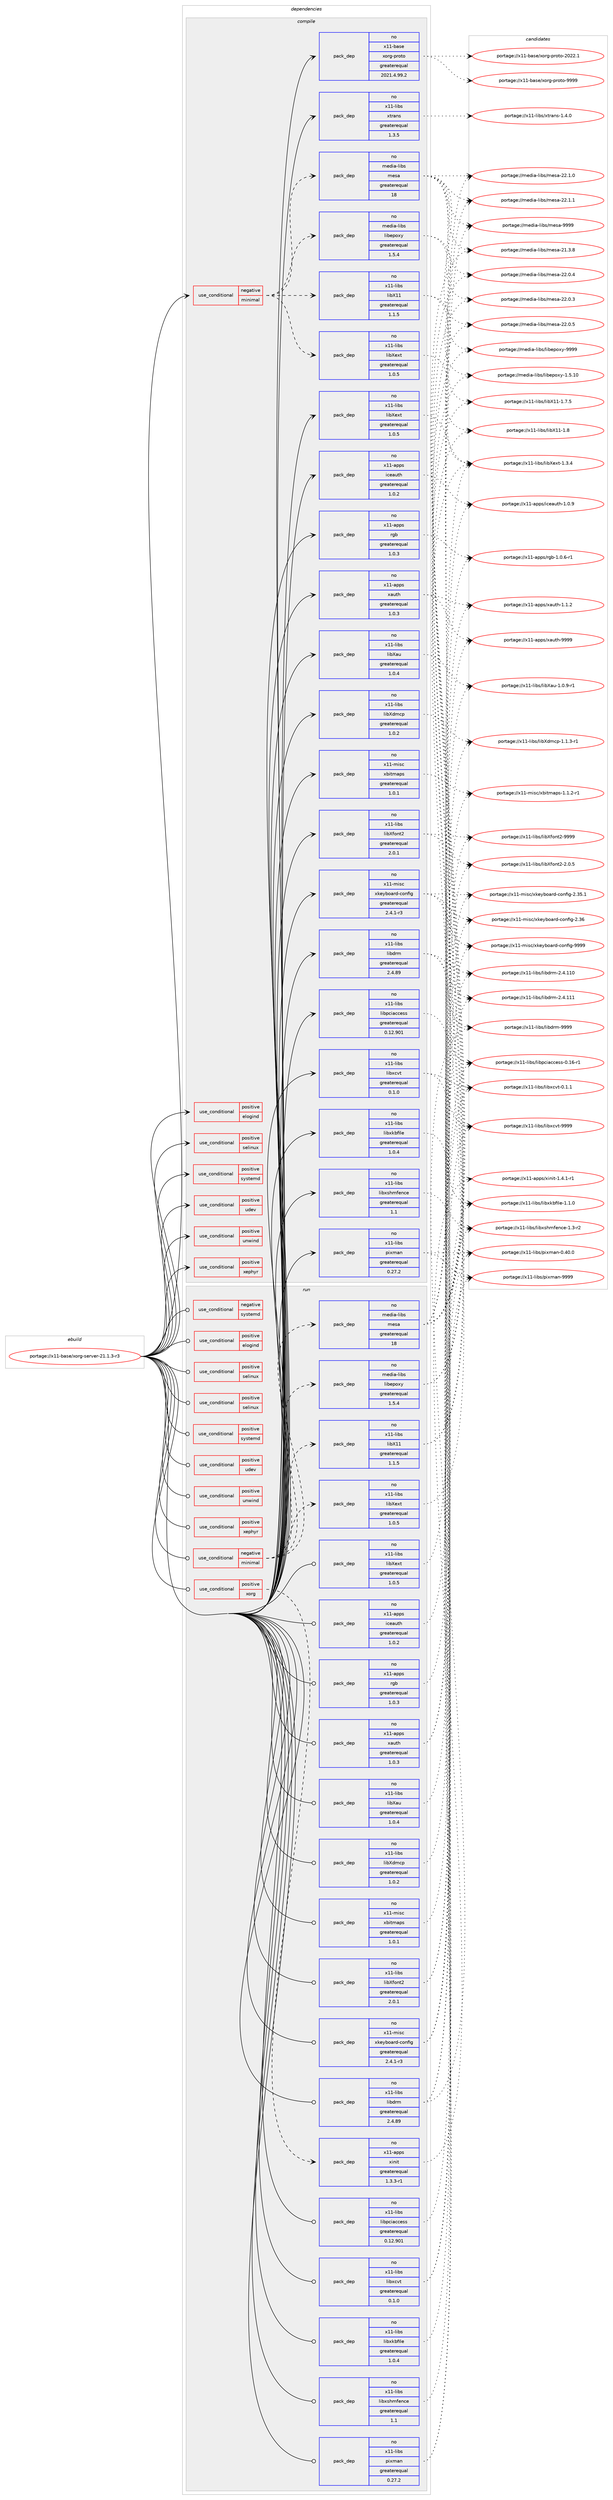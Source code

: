 digraph prolog {

# *************
# Graph options
# *************

newrank=true;
concentrate=true;
compound=true;
graph [rankdir=LR,fontname=Helvetica,fontsize=10,ranksep=1.5];#, ranksep=2.5, nodesep=0.2];
edge  [arrowhead=vee];
node  [fontname=Helvetica,fontsize=10];

# **********
# The ebuild
# **********

subgraph cluster_leftcol {
color=gray;
rank=same;
label=<<i>ebuild</i>>;
id [label="portage://x11-base/xorg-server-21.1.3-r3", color=red, width=4, href="../x11-base/xorg-server-21.1.3-r3.svg"];
}

# ****************
# The dependencies
# ****************

subgraph cluster_midcol {
color=gray;
label=<<i>dependencies</i>>;
subgraph cluster_compile {
fillcolor="#eeeeee";
style=filled;
label=<<i>compile</i>>;
subgraph cond169 {
dependency1488 [label=<<TABLE BORDER="0" CELLBORDER="1" CELLSPACING="0" CELLPADDING="4"><TR><TD ROWSPAN="3" CELLPADDING="10">use_conditional</TD></TR><TR><TD>negative</TD></TR><TR><TD>minimal</TD></TR></TABLE>>, shape=none, color=red];
subgraph pack1263 {
dependency1489 [label=<<TABLE BORDER="0" CELLBORDER="1" CELLSPACING="0" CELLPADDING="4" WIDTH="220"><TR><TD ROWSPAN="6" CELLPADDING="30">pack_dep</TD></TR><TR><TD WIDTH="110">no</TD></TR><TR><TD>x11-libs</TD></TR><TR><TD>libX11</TD></TR><TR><TD>greaterequal</TD></TR><TR><TD>1.1.5</TD></TR></TABLE>>, shape=none, color=blue];
}
dependency1488:e -> dependency1489:w [weight=20,style="dashed",arrowhead="vee"];
subgraph pack1264 {
dependency1490 [label=<<TABLE BORDER="0" CELLBORDER="1" CELLSPACING="0" CELLPADDING="4" WIDTH="220"><TR><TD ROWSPAN="6" CELLPADDING="30">pack_dep</TD></TR><TR><TD WIDTH="110">no</TD></TR><TR><TD>x11-libs</TD></TR><TR><TD>libXext</TD></TR><TR><TD>greaterequal</TD></TR><TR><TD>1.0.5</TD></TR></TABLE>>, shape=none, color=blue];
}
dependency1488:e -> dependency1490:w [weight=20,style="dashed",arrowhead="vee"];
subgraph pack1265 {
dependency1491 [label=<<TABLE BORDER="0" CELLBORDER="1" CELLSPACING="0" CELLPADDING="4" WIDTH="220"><TR><TD ROWSPAN="6" CELLPADDING="30">pack_dep</TD></TR><TR><TD WIDTH="110">no</TD></TR><TR><TD>media-libs</TD></TR><TR><TD>mesa</TD></TR><TR><TD>greaterequal</TD></TR><TR><TD>18</TD></TR></TABLE>>, shape=none, color=blue];
}
dependency1488:e -> dependency1491:w [weight=20,style="dashed",arrowhead="vee"];
subgraph pack1266 {
dependency1492 [label=<<TABLE BORDER="0" CELLBORDER="1" CELLSPACING="0" CELLPADDING="4" WIDTH="220"><TR><TD ROWSPAN="6" CELLPADDING="30">pack_dep</TD></TR><TR><TD WIDTH="110">no</TD></TR><TR><TD>media-libs</TD></TR><TR><TD>libepoxy</TD></TR><TR><TD>greaterequal</TD></TR><TR><TD>1.5.4</TD></TR></TABLE>>, shape=none, color=blue];
}
dependency1488:e -> dependency1492:w [weight=20,style="dashed",arrowhead="vee"];
}
id:e -> dependency1488:w [weight=20,style="solid",arrowhead="vee"];
subgraph cond170 {
dependency1493 [label=<<TABLE BORDER="0" CELLBORDER="1" CELLSPACING="0" CELLPADDING="4"><TR><TD ROWSPAN="3" CELLPADDING="10">use_conditional</TD></TR><TR><TD>positive</TD></TR><TR><TD>elogind</TD></TR></TABLE>>, shape=none, color=red];
# *** BEGIN UNKNOWN DEPENDENCY TYPE (TODO) ***
# dependency1493 -> package_dependency(portage://x11-base/xorg-server-21.1.3-r3,install,no,sys-apps,dbus,none,[,,],[],[])
# *** END UNKNOWN DEPENDENCY TYPE (TODO) ***

# *** BEGIN UNKNOWN DEPENDENCY TYPE (TODO) ***
# dependency1493 -> package_dependency(portage://x11-base/xorg-server-21.1.3-r3,install,no,sys-auth,elogind,none,[,,],[],[use(enable(pam),none)])
# *** END UNKNOWN DEPENDENCY TYPE (TODO) ***

# *** BEGIN UNKNOWN DEPENDENCY TYPE (TODO) ***
# dependency1493 -> package_dependency(portage://x11-base/xorg-server-21.1.3-r3,install,no,sys-auth,pambase,none,[,,],[],[use(enable(elogind),none)])
# *** END UNKNOWN DEPENDENCY TYPE (TODO) ***

}
id:e -> dependency1493:w [weight=20,style="solid",arrowhead="vee"];
subgraph cond171 {
dependency1494 [label=<<TABLE BORDER="0" CELLBORDER="1" CELLSPACING="0" CELLPADDING="4"><TR><TD ROWSPAN="3" CELLPADDING="10">use_conditional</TD></TR><TR><TD>positive</TD></TR><TR><TD>selinux</TD></TR></TABLE>>, shape=none, color=red];
# *** BEGIN UNKNOWN DEPENDENCY TYPE (TODO) ***
# dependency1494 -> package_dependency(portage://x11-base/xorg-server-21.1.3-r3,install,no,sys-process,audit,none,[,,],[],[])
# *** END UNKNOWN DEPENDENCY TYPE (TODO) ***

# *** BEGIN UNKNOWN DEPENDENCY TYPE (TODO) ***
# dependency1494 -> package_dependency(portage://x11-base/xorg-server-21.1.3-r3,install,no,sys-libs,libselinux,none,[,,],any_same_slot,[])
# *** END UNKNOWN DEPENDENCY TYPE (TODO) ***

}
id:e -> dependency1494:w [weight=20,style="solid",arrowhead="vee"];
subgraph cond172 {
dependency1495 [label=<<TABLE BORDER="0" CELLBORDER="1" CELLSPACING="0" CELLPADDING="4"><TR><TD ROWSPAN="3" CELLPADDING="10">use_conditional</TD></TR><TR><TD>positive</TD></TR><TR><TD>systemd</TD></TR></TABLE>>, shape=none, color=red];
# *** BEGIN UNKNOWN DEPENDENCY TYPE (TODO) ***
# dependency1495 -> package_dependency(portage://x11-base/xorg-server-21.1.3-r3,install,no,sys-apps,dbus,none,[,,],[],[])
# *** END UNKNOWN DEPENDENCY TYPE (TODO) ***

# *** BEGIN UNKNOWN DEPENDENCY TYPE (TODO) ***
# dependency1495 -> package_dependency(portage://x11-base/xorg-server-21.1.3-r3,install,no,sys-apps,systemd,none,[,,],[],[])
# *** END UNKNOWN DEPENDENCY TYPE (TODO) ***

}
id:e -> dependency1495:w [weight=20,style="solid",arrowhead="vee"];
subgraph cond173 {
dependency1496 [label=<<TABLE BORDER="0" CELLBORDER="1" CELLSPACING="0" CELLPADDING="4"><TR><TD ROWSPAN="3" CELLPADDING="10">use_conditional</TD></TR><TR><TD>positive</TD></TR><TR><TD>udev</TD></TR></TABLE>>, shape=none, color=red];
# *** BEGIN UNKNOWN DEPENDENCY TYPE (TODO) ***
# dependency1496 -> package_dependency(portage://x11-base/xorg-server-21.1.3-r3,install,no,virtual,libudev,none,[,,],any_same_slot,[])
# *** END UNKNOWN DEPENDENCY TYPE (TODO) ***

}
id:e -> dependency1496:w [weight=20,style="solid",arrowhead="vee"];
subgraph cond174 {
dependency1497 [label=<<TABLE BORDER="0" CELLBORDER="1" CELLSPACING="0" CELLPADDING="4"><TR><TD ROWSPAN="3" CELLPADDING="10">use_conditional</TD></TR><TR><TD>positive</TD></TR><TR><TD>unwind</TD></TR></TABLE>>, shape=none, color=red];
# *** BEGIN UNKNOWN DEPENDENCY TYPE (TODO) ***
# dependency1497 -> package_dependency(portage://x11-base/xorg-server-21.1.3-r3,install,no,sys-libs,libunwind,none,[,,],any_same_slot,[])
# *** END UNKNOWN DEPENDENCY TYPE (TODO) ***

}
id:e -> dependency1497:w [weight=20,style="solid",arrowhead="vee"];
subgraph cond175 {
dependency1498 [label=<<TABLE BORDER="0" CELLBORDER="1" CELLSPACING="0" CELLPADDING="4"><TR><TD ROWSPAN="3" CELLPADDING="10">use_conditional</TD></TR><TR><TD>positive</TD></TR><TR><TD>xephyr</TD></TR></TABLE>>, shape=none, color=red];
# *** BEGIN UNKNOWN DEPENDENCY TYPE (TODO) ***
# dependency1498 -> package_dependency(portage://x11-base/xorg-server-21.1.3-r3,install,no,x11-libs,libxcb,none,[,,],[],[use(enable(xkb),none)])
# *** END UNKNOWN DEPENDENCY TYPE (TODO) ***

# *** BEGIN UNKNOWN DEPENDENCY TYPE (TODO) ***
# dependency1498 -> package_dependency(portage://x11-base/xorg-server-21.1.3-r3,install,no,x11-libs,xcb-util,none,[,,],[],[])
# *** END UNKNOWN DEPENDENCY TYPE (TODO) ***

# *** BEGIN UNKNOWN DEPENDENCY TYPE (TODO) ***
# dependency1498 -> package_dependency(portage://x11-base/xorg-server-21.1.3-r3,install,no,x11-libs,xcb-util-image,none,[,,],[],[])
# *** END UNKNOWN DEPENDENCY TYPE (TODO) ***

# *** BEGIN UNKNOWN DEPENDENCY TYPE (TODO) ***
# dependency1498 -> package_dependency(portage://x11-base/xorg-server-21.1.3-r3,install,no,x11-libs,xcb-util-keysyms,none,[,,],[],[])
# *** END UNKNOWN DEPENDENCY TYPE (TODO) ***

# *** BEGIN UNKNOWN DEPENDENCY TYPE (TODO) ***
# dependency1498 -> package_dependency(portage://x11-base/xorg-server-21.1.3-r3,install,no,x11-libs,xcb-util-renderutil,none,[,,],[],[])
# *** END UNKNOWN DEPENDENCY TYPE (TODO) ***

# *** BEGIN UNKNOWN DEPENDENCY TYPE (TODO) ***
# dependency1498 -> package_dependency(portage://x11-base/xorg-server-21.1.3-r3,install,no,x11-libs,xcb-util-wm,none,[,,],[],[])
# *** END UNKNOWN DEPENDENCY TYPE (TODO) ***

}
id:e -> dependency1498:w [weight=20,style="solid",arrowhead="vee"];
# *** BEGIN UNKNOWN DEPENDENCY TYPE (TODO) ***
# id -> package_dependency(portage://x11-base/xorg-server-21.1.3-r3,install,no,dev-libs,libbsd,none,[,,],[],[])
# *** END UNKNOWN DEPENDENCY TYPE (TODO) ***

# *** BEGIN UNKNOWN DEPENDENCY TYPE (TODO) ***
# id -> package_dependency(portage://x11-base/xorg-server-21.1.3-r3,install,no,dev-libs,openssl,none,[,,],[slot(0),equal],[])
# *** END UNKNOWN DEPENDENCY TYPE (TODO) ***

# *** BEGIN UNKNOWN DEPENDENCY TYPE (TODO) ***
# id -> package_dependency(portage://x11-base/xorg-server-21.1.3-r3,install,no,media-fonts,font-util,none,[,,],[],[])
# *** END UNKNOWN DEPENDENCY TYPE (TODO) ***

# *** BEGIN UNKNOWN DEPENDENCY TYPE (TODO) ***
# id -> package_dependency(portage://x11-base/xorg-server-21.1.3-r3,install,no,media-libs,libglvnd,none,[,,],[],[use(enable(X),none)])
# *** END UNKNOWN DEPENDENCY TYPE (TODO) ***

subgraph pack1267 {
dependency1499 [label=<<TABLE BORDER="0" CELLBORDER="1" CELLSPACING="0" CELLPADDING="4" WIDTH="220"><TR><TD ROWSPAN="6" CELLPADDING="30">pack_dep</TD></TR><TR><TD WIDTH="110">no</TD></TR><TR><TD>x11-apps</TD></TR><TR><TD>iceauth</TD></TR><TR><TD>greaterequal</TD></TR><TR><TD>1.0.2</TD></TR></TABLE>>, shape=none, color=blue];
}
id:e -> dependency1499:w [weight=20,style="solid",arrowhead="vee"];
subgraph pack1268 {
dependency1500 [label=<<TABLE BORDER="0" CELLBORDER="1" CELLSPACING="0" CELLPADDING="4" WIDTH="220"><TR><TD ROWSPAN="6" CELLPADDING="30">pack_dep</TD></TR><TR><TD WIDTH="110">no</TD></TR><TR><TD>x11-apps</TD></TR><TR><TD>rgb</TD></TR><TR><TD>greaterequal</TD></TR><TR><TD>1.0.3</TD></TR></TABLE>>, shape=none, color=blue];
}
id:e -> dependency1500:w [weight=20,style="solid",arrowhead="vee"];
subgraph pack1269 {
dependency1501 [label=<<TABLE BORDER="0" CELLBORDER="1" CELLSPACING="0" CELLPADDING="4" WIDTH="220"><TR><TD ROWSPAN="6" CELLPADDING="30">pack_dep</TD></TR><TR><TD WIDTH="110">no</TD></TR><TR><TD>x11-apps</TD></TR><TR><TD>xauth</TD></TR><TR><TD>greaterequal</TD></TR><TR><TD>1.0.3</TD></TR></TABLE>>, shape=none, color=blue];
}
id:e -> dependency1501:w [weight=20,style="solid",arrowhead="vee"];
# *** BEGIN UNKNOWN DEPENDENCY TYPE (TODO) ***
# id -> package_dependency(portage://x11-base/xorg-server-21.1.3-r3,install,no,x11-apps,xkbcomp,none,[,,],[],[])
# *** END UNKNOWN DEPENDENCY TYPE (TODO) ***

subgraph pack1270 {
dependency1502 [label=<<TABLE BORDER="0" CELLBORDER="1" CELLSPACING="0" CELLPADDING="4" WIDTH="220"><TR><TD ROWSPAN="6" CELLPADDING="30">pack_dep</TD></TR><TR><TD WIDTH="110">no</TD></TR><TR><TD>x11-base</TD></TR><TR><TD>xorg-proto</TD></TR><TR><TD>greaterequal</TD></TR><TR><TD>2021.4.99.2</TD></TR></TABLE>>, shape=none, color=blue];
}
id:e -> dependency1502:w [weight=20,style="solid",arrowhead="vee"];
subgraph pack1271 {
dependency1503 [label=<<TABLE BORDER="0" CELLBORDER="1" CELLSPACING="0" CELLPADDING="4" WIDTH="220"><TR><TD ROWSPAN="6" CELLPADDING="30">pack_dep</TD></TR><TR><TD WIDTH="110">no</TD></TR><TR><TD>x11-libs</TD></TR><TR><TD>libXau</TD></TR><TR><TD>greaterequal</TD></TR><TR><TD>1.0.4</TD></TR></TABLE>>, shape=none, color=blue];
}
id:e -> dependency1503:w [weight=20,style="solid",arrowhead="vee"];
subgraph pack1272 {
dependency1504 [label=<<TABLE BORDER="0" CELLBORDER="1" CELLSPACING="0" CELLPADDING="4" WIDTH="220"><TR><TD ROWSPAN="6" CELLPADDING="30">pack_dep</TD></TR><TR><TD WIDTH="110">no</TD></TR><TR><TD>x11-libs</TD></TR><TR><TD>libXdmcp</TD></TR><TR><TD>greaterequal</TD></TR><TR><TD>1.0.2</TD></TR></TABLE>>, shape=none, color=blue];
}
id:e -> dependency1504:w [weight=20,style="solid",arrowhead="vee"];
subgraph pack1273 {
dependency1505 [label=<<TABLE BORDER="0" CELLBORDER="1" CELLSPACING="0" CELLPADDING="4" WIDTH="220"><TR><TD ROWSPAN="6" CELLPADDING="30">pack_dep</TD></TR><TR><TD WIDTH="110">no</TD></TR><TR><TD>x11-libs</TD></TR><TR><TD>libXext</TD></TR><TR><TD>greaterequal</TD></TR><TR><TD>1.0.5</TD></TR></TABLE>>, shape=none, color=blue];
}
id:e -> dependency1505:w [weight=20,style="solid",arrowhead="vee"];
subgraph pack1274 {
dependency1506 [label=<<TABLE BORDER="0" CELLBORDER="1" CELLSPACING="0" CELLPADDING="4" WIDTH="220"><TR><TD ROWSPAN="6" CELLPADDING="30">pack_dep</TD></TR><TR><TD WIDTH="110">no</TD></TR><TR><TD>x11-libs</TD></TR><TR><TD>libXfont2</TD></TR><TR><TD>greaterequal</TD></TR><TR><TD>2.0.1</TD></TR></TABLE>>, shape=none, color=blue];
}
id:e -> dependency1506:w [weight=20,style="solid",arrowhead="vee"];
# *** BEGIN UNKNOWN DEPENDENCY TYPE (TODO) ***
# id -> package_dependency(portage://x11-base/xorg-server-21.1.3-r3,install,no,x11-libs,libXv,none,[,,],[],[])
# *** END UNKNOWN DEPENDENCY TYPE (TODO) ***

subgraph pack1275 {
dependency1507 [label=<<TABLE BORDER="0" CELLBORDER="1" CELLSPACING="0" CELLPADDING="4" WIDTH="220"><TR><TD ROWSPAN="6" CELLPADDING="30">pack_dep</TD></TR><TR><TD WIDTH="110">no</TD></TR><TR><TD>x11-libs</TD></TR><TR><TD>libdrm</TD></TR><TR><TD>greaterequal</TD></TR><TR><TD>2.4.89</TD></TR></TABLE>>, shape=none, color=blue];
}
id:e -> dependency1507:w [weight=20,style="solid",arrowhead="vee"];
subgraph pack1276 {
dependency1508 [label=<<TABLE BORDER="0" CELLBORDER="1" CELLSPACING="0" CELLPADDING="4" WIDTH="220"><TR><TD ROWSPAN="6" CELLPADDING="30">pack_dep</TD></TR><TR><TD WIDTH="110">no</TD></TR><TR><TD>x11-libs</TD></TR><TR><TD>libpciaccess</TD></TR><TR><TD>greaterequal</TD></TR><TR><TD>0.12.901</TD></TR></TABLE>>, shape=none, color=blue];
}
id:e -> dependency1508:w [weight=20,style="solid",arrowhead="vee"];
subgraph pack1277 {
dependency1509 [label=<<TABLE BORDER="0" CELLBORDER="1" CELLSPACING="0" CELLPADDING="4" WIDTH="220"><TR><TD ROWSPAN="6" CELLPADDING="30">pack_dep</TD></TR><TR><TD WIDTH="110">no</TD></TR><TR><TD>x11-libs</TD></TR><TR><TD>libxcvt</TD></TR><TR><TD>greaterequal</TD></TR><TR><TD>0.1.0</TD></TR></TABLE>>, shape=none, color=blue];
}
id:e -> dependency1509:w [weight=20,style="solid",arrowhead="vee"];
subgraph pack1278 {
dependency1510 [label=<<TABLE BORDER="0" CELLBORDER="1" CELLSPACING="0" CELLPADDING="4" WIDTH="220"><TR><TD ROWSPAN="6" CELLPADDING="30">pack_dep</TD></TR><TR><TD WIDTH="110">no</TD></TR><TR><TD>x11-libs</TD></TR><TR><TD>libxkbfile</TD></TR><TR><TD>greaterequal</TD></TR><TR><TD>1.0.4</TD></TR></TABLE>>, shape=none, color=blue];
}
id:e -> dependency1510:w [weight=20,style="solid",arrowhead="vee"];
subgraph pack1279 {
dependency1511 [label=<<TABLE BORDER="0" CELLBORDER="1" CELLSPACING="0" CELLPADDING="4" WIDTH="220"><TR><TD ROWSPAN="6" CELLPADDING="30">pack_dep</TD></TR><TR><TD WIDTH="110">no</TD></TR><TR><TD>x11-libs</TD></TR><TR><TD>libxshmfence</TD></TR><TR><TD>greaterequal</TD></TR><TR><TD>1.1</TD></TR></TABLE>>, shape=none, color=blue];
}
id:e -> dependency1511:w [weight=20,style="solid",arrowhead="vee"];
subgraph pack1280 {
dependency1512 [label=<<TABLE BORDER="0" CELLBORDER="1" CELLSPACING="0" CELLPADDING="4" WIDTH="220"><TR><TD ROWSPAN="6" CELLPADDING="30">pack_dep</TD></TR><TR><TD WIDTH="110">no</TD></TR><TR><TD>x11-libs</TD></TR><TR><TD>pixman</TD></TR><TR><TD>greaterequal</TD></TR><TR><TD>0.27.2</TD></TR></TABLE>>, shape=none, color=blue];
}
id:e -> dependency1512:w [weight=20,style="solid",arrowhead="vee"];
subgraph pack1281 {
dependency1513 [label=<<TABLE BORDER="0" CELLBORDER="1" CELLSPACING="0" CELLPADDING="4" WIDTH="220"><TR><TD ROWSPAN="6" CELLPADDING="30">pack_dep</TD></TR><TR><TD WIDTH="110">no</TD></TR><TR><TD>x11-libs</TD></TR><TR><TD>xtrans</TD></TR><TR><TD>greaterequal</TD></TR><TR><TD>1.3.5</TD></TR></TABLE>>, shape=none, color=blue];
}
id:e -> dependency1513:w [weight=20,style="solid",arrowhead="vee"];
subgraph pack1282 {
dependency1514 [label=<<TABLE BORDER="0" CELLBORDER="1" CELLSPACING="0" CELLPADDING="4" WIDTH="220"><TR><TD ROWSPAN="6" CELLPADDING="30">pack_dep</TD></TR><TR><TD WIDTH="110">no</TD></TR><TR><TD>x11-misc</TD></TR><TR><TD>xbitmaps</TD></TR><TR><TD>greaterequal</TD></TR><TR><TD>1.0.1</TD></TR></TABLE>>, shape=none, color=blue];
}
id:e -> dependency1514:w [weight=20,style="solid",arrowhead="vee"];
subgraph pack1283 {
dependency1515 [label=<<TABLE BORDER="0" CELLBORDER="1" CELLSPACING="0" CELLPADDING="4" WIDTH="220"><TR><TD ROWSPAN="6" CELLPADDING="30">pack_dep</TD></TR><TR><TD WIDTH="110">no</TD></TR><TR><TD>x11-misc</TD></TR><TR><TD>xkeyboard-config</TD></TR><TR><TD>greaterequal</TD></TR><TR><TD>2.4.1-r3</TD></TR></TABLE>>, shape=none, color=blue];
}
id:e -> dependency1515:w [weight=20,style="solid",arrowhead="vee"];
# *** BEGIN UNKNOWN DEPENDENCY TYPE (TODO) ***
# id -> package_dependency(portage://x11-base/xorg-server-21.1.3-r3,install,strong,x11-drivers,nvidia-drivers,none,[,,],[],[use(disable(libglvnd),positive)])
# *** END UNKNOWN DEPENDENCY TYPE (TODO) ***

}
subgraph cluster_compileandrun {
fillcolor="#eeeeee";
style=filled;
label=<<i>compile and run</i>>;
}
subgraph cluster_run {
fillcolor="#eeeeee";
style=filled;
label=<<i>run</i>>;
subgraph cond176 {
dependency1516 [label=<<TABLE BORDER="0" CELLBORDER="1" CELLSPACING="0" CELLPADDING="4"><TR><TD ROWSPAN="3" CELLPADDING="10">use_conditional</TD></TR><TR><TD>negative</TD></TR><TR><TD>minimal</TD></TR></TABLE>>, shape=none, color=red];
subgraph pack1284 {
dependency1517 [label=<<TABLE BORDER="0" CELLBORDER="1" CELLSPACING="0" CELLPADDING="4" WIDTH="220"><TR><TD ROWSPAN="6" CELLPADDING="30">pack_dep</TD></TR><TR><TD WIDTH="110">no</TD></TR><TR><TD>x11-libs</TD></TR><TR><TD>libX11</TD></TR><TR><TD>greaterequal</TD></TR><TR><TD>1.1.5</TD></TR></TABLE>>, shape=none, color=blue];
}
dependency1516:e -> dependency1517:w [weight=20,style="dashed",arrowhead="vee"];
subgraph pack1285 {
dependency1518 [label=<<TABLE BORDER="0" CELLBORDER="1" CELLSPACING="0" CELLPADDING="4" WIDTH="220"><TR><TD ROWSPAN="6" CELLPADDING="30">pack_dep</TD></TR><TR><TD WIDTH="110">no</TD></TR><TR><TD>x11-libs</TD></TR><TR><TD>libXext</TD></TR><TR><TD>greaterequal</TD></TR><TR><TD>1.0.5</TD></TR></TABLE>>, shape=none, color=blue];
}
dependency1516:e -> dependency1518:w [weight=20,style="dashed",arrowhead="vee"];
subgraph pack1286 {
dependency1519 [label=<<TABLE BORDER="0" CELLBORDER="1" CELLSPACING="0" CELLPADDING="4" WIDTH="220"><TR><TD ROWSPAN="6" CELLPADDING="30">pack_dep</TD></TR><TR><TD WIDTH="110">no</TD></TR><TR><TD>media-libs</TD></TR><TR><TD>mesa</TD></TR><TR><TD>greaterequal</TD></TR><TR><TD>18</TD></TR></TABLE>>, shape=none, color=blue];
}
dependency1516:e -> dependency1519:w [weight=20,style="dashed",arrowhead="vee"];
subgraph pack1287 {
dependency1520 [label=<<TABLE BORDER="0" CELLBORDER="1" CELLSPACING="0" CELLPADDING="4" WIDTH="220"><TR><TD ROWSPAN="6" CELLPADDING="30">pack_dep</TD></TR><TR><TD WIDTH="110">no</TD></TR><TR><TD>media-libs</TD></TR><TR><TD>libepoxy</TD></TR><TR><TD>greaterequal</TD></TR><TR><TD>1.5.4</TD></TR></TABLE>>, shape=none, color=blue];
}
dependency1516:e -> dependency1520:w [weight=20,style="dashed",arrowhead="vee"];
}
id:e -> dependency1516:w [weight=20,style="solid",arrowhead="odot"];
subgraph cond177 {
dependency1521 [label=<<TABLE BORDER="0" CELLBORDER="1" CELLSPACING="0" CELLPADDING="4"><TR><TD ROWSPAN="3" CELLPADDING="10">use_conditional</TD></TR><TR><TD>negative</TD></TR><TR><TD>systemd</TD></TR></TABLE>>, shape=none, color=red];
# *** BEGIN UNKNOWN DEPENDENCY TYPE (TODO) ***
# dependency1521 -> package_dependency(portage://x11-base/xorg-server-21.1.3-r3,run,no,gui-libs,display-manager-init,none,[,,],[],[])
# *** END UNKNOWN DEPENDENCY TYPE (TODO) ***

}
id:e -> dependency1521:w [weight=20,style="solid",arrowhead="odot"];
subgraph cond178 {
dependency1522 [label=<<TABLE BORDER="0" CELLBORDER="1" CELLSPACING="0" CELLPADDING="4"><TR><TD ROWSPAN="3" CELLPADDING="10">use_conditional</TD></TR><TR><TD>positive</TD></TR><TR><TD>elogind</TD></TR></TABLE>>, shape=none, color=red];
# *** BEGIN UNKNOWN DEPENDENCY TYPE (TODO) ***
# dependency1522 -> package_dependency(portage://x11-base/xorg-server-21.1.3-r3,run,no,sys-apps,dbus,none,[,,],[],[])
# *** END UNKNOWN DEPENDENCY TYPE (TODO) ***

# *** BEGIN UNKNOWN DEPENDENCY TYPE (TODO) ***
# dependency1522 -> package_dependency(portage://x11-base/xorg-server-21.1.3-r3,run,no,sys-auth,elogind,none,[,,],[],[use(enable(pam),none)])
# *** END UNKNOWN DEPENDENCY TYPE (TODO) ***

# *** BEGIN UNKNOWN DEPENDENCY TYPE (TODO) ***
# dependency1522 -> package_dependency(portage://x11-base/xorg-server-21.1.3-r3,run,no,sys-auth,pambase,none,[,,],[],[use(enable(elogind),none)])
# *** END UNKNOWN DEPENDENCY TYPE (TODO) ***

}
id:e -> dependency1522:w [weight=20,style="solid",arrowhead="odot"];
subgraph cond179 {
dependency1523 [label=<<TABLE BORDER="0" CELLBORDER="1" CELLSPACING="0" CELLPADDING="4"><TR><TD ROWSPAN="3" CELLPADDING="10">use_conditional</TD></TR><TR><TD>positive</TD></TR><TR><TD>selinux</TD></TR></TABLE>>, shape=none, color=red];
# *** BEGIN UNKNOWN DEPENDENCY TYPE (TODO) ***
# dependency1523 -> package_dependency(portage://x11-base/xorg-server-21.1.3-r3,run,no,sec-policy,selinux-xserver,none,[,,],[],[])
# *** END UNKNOWN DEPENDENCY TYPE (TODO) ***

}
id:e -> dependency1523:w [weight=20,style="solid",arrowhead="odot"];
subgraph cond180 {
dependency1524 [label=<<TABLE BORDER="0" CELLBORDER="1" CELLSPACING="0" CELLPADDING="4"><TR><TD ROWSPAN="3" CELLPADDING="10">use_conditional</TD></TR><TR><TD>positive</TD></TR><TR><TD>selinux</TD></TR></TABLE>>, shape=none, color=red];
# *** BEGIN UNKNOWN DEPENDENCY TYPE (TODO) ***
# dependency1524 -> package_dependency(portage://x11-base/xorg-server-21.1.3-r3,run,no,sys-process,audit,none,[,,],[],[])
# *** END UNKNOWN DEPENDENCY TYPE (TODO) ***

# *** BEGIN UNKNOWN DEPENDENCY TYPE (TODO) ***
# dependency1524 -> package_dependency(portage://x11-base/xorg-server-21.1.3-r3,run,no,sys-libs,libselinux,none,[,,],any_same_slot,[])
# *** END UNKNOWN DEPENDENCY TYPE (TODO) ***

}
id:e -> dependency1524:w [weight=20,style="solid",arrowhead="odot"];
subgraph cond181 {
dependency1525 [label=<<TABLE BORDER="0" CELLBORDER="1" CELLSPACING="0" CELLPADDING="4"><TR><TD ROWSPAN="3" CELLPADDING="10">use_conditional</TD></TR><TR><TD>positive</TD></TR><TR><TD>systemd</TD></TR></TABLE>>, shape=none, color=red];
# *** BEGIN UNKNOWN DEPENDENCY TYPE (TODO) ***
# dependency1525 -> package_dependency(portage://x11-base/xorg-server-21.1.3-r3,run,no,sys-apps,dbus,none,[,,],[],[])
# *** END UNKNOWN DEPENDENCY TYPE (TODO) ***

# *** BEGIN UNKNOWN DEPENDENCY TYPE (TODO) ***
# dependency1525 -> package_dependency(portage://x11-base/xorg-server-21.1.3-r3,run,no,sys-apps,systemd,none,[,,],[],[])
# *** END UNKNOWN DEPENDENCY TYPE (TODO) ***

}
id:e -> dependency1525:w [weight=20,style="solid",arrowhead="odot"];
subgraph cond182 {
dependency1526 [label=<<TABLE BORDER="0" CELLBORDER="1" CELLSPACING="0" CELLPADDING="4"><TR><TD ROWSPAN="3" CELLPADDING="10">use_conditional</TD></TR><TR><TD>positive</TD></TR><TR><TD>udev</TD></TR></TABLE>>, shape=none, color=red];
# *** BEGIN UNKNOWN DEPENDENCY TYPE (TODO) ***
# dependency1526 -> package_dependency(portage://x11-base/xorg-server-21.1.3-r3,run,no,virtual,libudev,none,[,,],any_same_slot,[])
# *** END UNKNOWN DEPENDENCY TYPE (TODO) ***

}
id:e -> dependency1526:w [weight=20,style="solid",arrowhead="odot"];
subgraph cond183 {
dependency1527 [label=<<TABLE BORDER="0" CELLBORDER="1" CELLSPACING="0" CELLPADDING="4"><TR><TD ROWSPAN="3" CELLPADDING="10">use_conditional</TD></TR><TR><TD>positive</TD></TR><TR><TD>unwind</TD></TR></TABLE>>, shape=none, color=red];
# *** BEGIN UNKNOWN DEPENDENCY TYPE (TODO) ***
# dependency1527 -> package_dependency(portage://x11-base/xorg-server-21.1.3-r3,run,no,sys-libs,libunwind,none,[,,],any_same_slot,[])
# *** END UNKNOWN DEPENDENCY TYPE (TODO) ***

}
id:e -> dependency1527:w [weight=20,style="solid",arrowhead="odot"];
subgraph cond184 {
dependency1528 [label=<<TABLE BORDER="0" CELLBORDER="1" CELLSPACING="0" CELLPADDING="4"><TR><TD ROWSPAN="3" CELLPADDING="10">use_conditional</TD></TR><TR><TD>positive</TD></TR><TR><TD>xephyr</TD></TR></TABLE>>, shape=none, color=red];
# *** BEGIN UNKNOWN DEPENDENCY TYPE (TODO) ***
# dependency1528 -> package_dependency(portage://x11-base/xorg-server-21.1.3-r3,run,no,x11-libs,libxcb,none,[,,],[],[use(enable(xkb),none)])
# *** END UNKNOWN DEPENDENCY TYPE (TODO) ***

# *** BEGIN UNKNOWN DEPENDENCY TYPE (TODO) ***
# dependency1528 -> package_dependency(portage://x11-base/xorg-server-21.1.3-r3,run,no,x11-libs,xcb-util,none,[,,],[],[])
# *** END UNKNOWN DEPENDENCY TYPE (TODO) ***

# *** BEGIN UNKNOWN DEPENDENCY TYPE (TODO) ***
# dependency1528 -> package_dependency(portage://x11-base/xorg-server-21.1.3-r3,run,no,x11-libs,xcb-util-image,none,[,,],[],[])
# *** END UNKNOWN DEPENDENCY TYPE (TODO) ***

# *** BEGIN UNKNOWN DEPENDENCY TYPE (TODO) ***
# dependency1528 -> package_dependency(portage://x11-base/xorg-server-21.1.3-r3,run,no,x11-libs,xcb-util-keysyms,none,[,,],[],[])
# *** END UNKNOWN DEPENDENCY TYPE (TODO) ***

# *** BEGIN UNKNOWN DEPENDENCY TYPE (TODO) ***
# dependency1528 -> package_dependency(portage://x11-base/xorg-server-21.1.3-r3,run,no,x11-libs,xcb-util-renderutil,none,[,,],[],[])
# *** END UNKNOWN DEPENDENCY TYPE (TODO) ***

# *** BEGIN UNKNOWN DEPENDENCY TYPE (TODO) ***
# dependency1528 -> package_dependency(portage://x11-base/xorg-server-21.1.3-r3,run,no,x11-libs,xcb-util-wm,none,[,,],[],[])
# *** END UNKNOWN DEPENDENCY TYPE (TODO) ***

}
id:e -> dependency1528:w [weight=20,style="solid",arrowhead="odot"];
subgraph cond185 {
dependency1529 [label=<<TABLE BORDER="0" CELLBORDER="1" CELLSPACING="0" CELLPADDING="4"><TR><TD ROWSPAN="3" CELLPADDING="10">use_conditional</TD></TR><TR><TD>positive</TD></TR><TR><TD>xorg</TD></TR></TABLE>>, shape=none, color=red];
subgraph pack1288 {
dependency1530 [label=<<TABLE BORDER="0" CELLBORDER="1" CELLSPACING="0" CELLPADDING="4" WIDTH="220"><TR><TD ROWSPAN="6" CELLPADDING="30">pack_dep</TD></TR><TR><TD WIDTH="110">no</TD></TR><TR><TD>x11-apps</TD></TR><TR><TD>xinit</TD></TR><TR><TD>greaterequal</TD></TR><TR><TD>1.3.3-r1</TD></TR></TABLE>>, shape=none, color=blue];
}
dependency1529:e -> dependency1530:w [weight=20,style="dashed",arrowhead="vee"];
}
id:e -> dependency1529:w [weight=20,style="solid",arrowhead="odot"];
# *** BEGIN UNKNOWN DEPENDENCY TYPE (TODO) ***
# id -> package_dependency(portage://x11-base/xorg-server-21.1.3-r3,run,no,dev-libs,libbsd,none,[,,],[],[])
# *** END UNKNOWN DEPENDENCY TYPE (TODO) ***

# *** BEGIN UNKNOWN DEPENDENCY TYPE (TODO) ***
# id -> package_dependency(portage://x11-base/xorg-server-21.1.3-r3,run,no,dev-libs,openssl,none,[,,],[slot(0),equal],[])
# *** END UNKNOWN DEPENDENCY TYPE (TODO) ***

# *** BEGIN UNKNOWN DEPENDENCY TYPE (TODO) ***
# id -> package_dependency(portage://x11-base/xorg-server-21.1.3-r3,run,no,media-libs,libglvnd,none,[,,],[],[use(enable(X),none)])
# *** END UNKNOWN DEPENDENCY TYPE (TODO) ***

subgraph pack1289 {
dependency1531 [label=<<TABLE BORDER="0" CELLBORDER="1" CELLSPACING="0" CELLPADDING="4" WIDTH="220"><TR><TD ROWSPAN="6" CELLPADDING="30">pack_dep</TD></TR><TR><TD WIDTH="110">no</TD></TR><TR><TD>x11-apps</TD></TR><TR><TD>iceauth</TD></TR><TR><TD>greaterequal</TD></TR><TR><TD>1.0.2</TD></TR></TABLE>>, shape=none, color=blue];
}
id:e -> dependency1531:w [weight=20,style="solid",arrowhead="odot"];
subgraph pack1290 {
dependency1532 [label=<<TABLE BORDER="0" CELLBORDER="1" CELLSPACING="0" CELLPADDING="4" WIDTH="220"><TR><TD ROWSPAN="6" CELLPADDING="30">pack_dep</TD></TR><TR><TD WIDTH="110">no</TD></TR><TR><TD>x11-apps</TD></TR><TR><TD>rgb</TD></TR><TR><TD>greaterequal</TD></TR><TR><TD>1.0.3</TD></TR></TABLE>>, shape=none, color=blue];
}
id:e -> dependency1532:w [weight=20,style="solid",arrowhead="odot"];
subgraph pack1291 {
dependency1533 [label=<<TABLE BORDER="0" CELLBORDER="1" CELLSPACING="0" CELLPADDING="4" WIDTH="220"><TR><TD ROWSPAN="6" CELLPADDING="30">pack_dep</TD></TR><TR><TD WIDTH="110">no</TD></TR><TR><TD>x11-apps</TD></TR><TR><TD>xauth</TD></TR><TR><TD>greaterequal</TD></TR><TR><TD>1.0.3</TD></TR></TABLE>>, shape=none, color=blue];
}
id:e -> dependency1533:w [weight=20,style="solid",arrowhead="odot"];
# *** BEGIN UNKNOWN DEPENDENCY TYPE (TODO) ***
# id -> package_dependency(portage://x11-base/xorg-server-21.1.3-r3,run,no,x11-apps,xkbcomp,none,[,,],[],[])
# *** END UNKNOWN DEPENDENCY TYPE (TODO) ***

subgraph pack1292 {
dependency1534 [label=<<TABLE BORDER="0" CELLBORDER="1" CELLSPACING="0" CELLPADDING="4" WIDTH="220"><TR><TD ROWSPAN="6" CELLPADDING="30">pack_dep</TD></TR><TR><TD WIDTH="110">no</TD></TR><TR><TD>x11-libs</TD></TR><TR><TD>libXau</TD></TR><TR><TD>greaterequal</TD></TR><TR><TD>1.0.4</TD></TR></TABLE>>, shape=none, color=blue];
}
id:e -> dependency1534:w [weight=20,style="solid",arrowhead="odot"];
subgraph pack1293 {
dependency1535 [label=<<TABLE BORDER="0" CELLBORDER="1" CELLSPACING="0" CELLPADDING="4" WIDTH="220"><TR><TD ROWSPAN="6" CELLPADDING="30">pack_dep</TD></TR><TR><TD WIDTH="110">no</TD></TR><TR><TD>x11-libs</TD></TR><TR><TD>libXdmcp</TD></TR><TR><TD>greaterequal</TD></TR><TR><TD>1.0.2</TD></TR></TABLE>>, shape=none, color=blue];
}
id:e -> dependency1535:w [weight=20,style="solid",arrowhead="odot"];
subgraph pack1294 {
dependency1536 [label=<<TABLE BORDER="0" CELLBORDER="1" CELLSPACING="0" CELLPADDING="4" WIDTH="220"><TR><TD ROWSPAN="6" CELLPADDING="30">pack_dep</TD></TR><TR><TD WIDTH="110">no</TD></TR><TR><TD>x11-libs</TD></TR><TR><TD>libXext</TD></TR><TR><TD>greaterequal</TD></TR><TR><TD>1.0.5</TD></TR></TABLE>>, shape=none, color=blue];
}
id:e -> dependency1536:w [weight=20,style="solid",arrowhead="odot"];
subgraph pack1295 {
dependency1537 [label=<<TABLE BORDER="0" CELLBORDER="1" CELLSPACING="0" CELLPADDING="4" WIDTH="220"><TR><TD ROWSPAN="6" CELLPADDING="30">pack_dep</TD></TR><TR><TD WIDTH="110">no</TD></TR><TR><TD>x11-libs</TD></TR><TR><TD>libXfont2</TD></TR><TR><TD>greaterequal</TD></TR><TR><TD>2.0.1</TD></TR></TABLE>>, shape=none, color=blue];
}
id:e -> dependency1537:w [weight=20,style="solid",arrowhead="odot"];
# *** BEGIN UNKNOWN DEPENDENCY TYPE (TODO) ***
# id -> package_dependency(portage://x11-base/xorg-server-21.1.3-r3,run,no,x11-libs,libXv,none,[,,],[],[])
# *** END UNKNOWN DEPENDENCY TYPE (TODO) ***

subgraph pack1296 {
dependency1538 [label=<<TABLE BORDER="0" CELLBORDER="1" CELLSPACING="0" CELLPADDING="4" WIDTH="220"><TR><TD ROWSPAN="6" CELLPADDING="30">pack_dep</TD></TR><TR><TD WIDTH="110">no</TD></TR><TR><TD>x11-libs</TD></TR><TR><TD>libdrm</TD></TR><TR><TD>greaterequal</TD></TR><TR><TD>2.4.89</TD></TR></TABLE>>, shape=none, color=blue];
}
id:e -> dependency1538:w [weight=20,style="solid",arrowhead="odot"];
subgraph pack1297 {
dependency1539 [label=<<TABLE BORDER="0" CELLBORDER="1" CELLSPACING="0" CELLPADDING="4" WIDTH="220"><TR><TD ROWSPAN="6" CELLPADDING="30">pack_dep</TD></TR><TR><TD WIDTH="110">no</TD></TR><TR><TD>x11-libs</TD></TR><TR><TD>libpciaccess</TD></TR><TR><TD>greaterequal</TD></TR><TR><TD>0.12.901</TD></TR></TABLE>>, shape=none, color=blue];
}
id:e -> dependency1539:w [weight=20,style="solid",arrowhead="odot"];
subgraph pack1298 {
dependency1540 [label=<<TABLE BORDER="0" CELLBORDER="1" CELLSPACING="0" CELLPADDING="4" WIDTH="220"><TR><TD ROWSPAN="6" CELLPADDING="30">pack_dep</TD></TR><TR><TD WIDTH="110">no</TD></TR><TR><TD>x11-libs</TD></TR><TR><TD>libxcvt</TD></TR><TR><TD>greaterequal</TD></TR><TR><TD>0.1.0</TD></TR></TABLE>>, shape=none, color=blue];
}
id:e -> dependency1540:w [weight=20,style="solid",arrowhead="odot"];
subgraph pack1299 {
dependency1541 [label=<<TABLE BORDER="0" CELLBORDER="1" CELLSPACING="0" CELLPADDING="4" WIDTH="220"><TR><TD ROWSPAN="6" CELLPADDING="30">pack_dep</TD></TR><TR><TD WIDTH="110">no</TD></TR><TR><TD>x11-libs</TD></TR><TR><TD>libxkbfile</TD></TR><TR><TD>greaterequal</TD></TR><TR><TD>1.0.4</TD></TR></TABLE>>, shape=none, color=blue];
}
id:e -> dependency1541:w [weight=20,style="solid",arrowhead="odot"];
subgraph pack1300 {
dependency1542 [label=<<TABLE BORDER="0" CELLBORDER="1" CELLSPACING="0" CELLPADDING="4" WIDTH="220"><TR><TD ROWSPAN="6" CELLPADDING="30">pack_dep</TD></TR><TR><TD WIDTH="110">no</TD></TR><TR><TD>x11-libs</TD></TR><TR><TD>libxshmfence</TD></TR><TR><TD>greaterequal</TD></TR><TR><TD>1.1</TD></TR></TABLE>>, shape=none, color=blue];
}
id:e -> dependency1542:w [weight=20,style="solid",arrowhead="odot"];
subgraph pack1301 {
dependency1543 [label=<<TABLE BORDER="0" CELLBORDER="1" CELLSPACING="0" CELLPADDING="4" WIDTH="220"><TR><TD ROWSPAN="6" CELLPADDING="30">pack_dep</TD></TR><TR><TD WIDTH="110">no</TD></TR><TR><TD>x11-libs</TD></TR><TR><TD>pixman</TD></TR><TR><TD>greaterequal</TD></TR><TR><TD>0.27.2</TD></TR></TABLE>>, shape=none, color=blue];
}
id:e -> dependency1543:w [weight=20,style="solid",arrowhead="odot"];
subgraph pack1302 {
dependency1544 [label=<<TABLE BORDER="0" CELLBORDER="1" CELLSPACING="0" CELLPADDING="4" WIDTH="220"><TR><TD ROWSPAN="6" CELLPADDING="30">pack_dep</TD></TR><TR><TD WIDTH="110">no</TD></TR><TR><TD>x11-misc</TD></TR><TR><TD>xbitmaps</TD></TR><TR><TD>greaterequal</TD></TR><TR><TD>1.0.1</TD></TR></TABLE>>, shape=none, color=blue];
}
id:e -> dependency1544:w [weight=20,style="solid",arrowhead="odot"];
subgraph pack1303 {
dependency1545 [label=<<TABLE BORDER="0" CELLBORDER="1" CELLSPACING="0" CELLPADDING="4" WIDTH="220"><TR><TD ROWSPAN="6" CELLPADDING="30">pack_dep</TD></TR><TR><TD WIDTH="110">no</TD></TR><TR><TD>x11-misc</TD></TR><TR><TD>xkeyboard-config</TD></TR><TR><TD>greaterequal</TD></TR><TR><TD>2.4.1-r3</TD></TR></TABLE>>, shape=none, color=blue];
}
id:e -> dependency1545:w [weight=20,style="solid",arrowhead="odot"];
# *** BEGIN UNKNOWN DEPENDENCY TYPE (TODO) ***
# id -> package_dependency(portage://x11-base/xorg-server-21.1.3-r3,run,strong,x11-drivers,nvidia-drivers,none,[,,],[],[use(disable(libglvnd),positive)])
# *** END UNKNOWN DEPENDENCY TYPE (TODO) ***

}
}

# **************
# The candidates
# **************

subgraph cluster_choices {
rank=same;
color=gray;
label=<<i>candidates</i>>;

subgraph choice1263 {
color=black;
nodesep=1;
choice120494945108105981154710810598884949454946554653 [label="portage://x11-libs/libX11-1.7.5", color=red, width=4,href="../x11-libs/libX11-1.7.5.svg"];
choice12049494510810598115471081059888494945494656 [label="portage://x11-libs/libX11-1.8", color=red, width=4,href="../x11-libs/libX11-1.8.svg"];
dependency1489:e -> choice120494945108105981154710810598884949454946554653:w [style=dotted,weight="100"];
dependency1489:e -> choice12049494510810598115471081059888494945494656:w [style=dotted,weight="100"];
}
subgraph choice1264 {
color=black;
nodesep=1;
choice12049494510810598115471081059888101120116454946514652 [label="portage://x11-libs/libXext-1.3.4", color=red, width=4,href="../x11-libs/libXext-1.3.4.svg"];
dependency1490:e -> choice12049494510810598115471081059888101120116454946514652:w [style=dotted,weight="100"];
}
subgraph choice1265 {
color=black;
nodesep=1;
choice109101100105974510810598115471091011159745504946514656 [label="portage://media-libs/mesa-21.3.8", color=red, width=4,href="../media-libs/mesa-21.3.8.svg"];
choice109101100105974510810598115471091011159745505046484651 [label="portage://media-libs/mesa-22.0.3", color=red, width=4,href="../media-libs/mesa-22.0.3.svg"];
choice109101100105974510810598115471091011159745505046484652 [label="portage://media-libs/mesa-22.0.4", color=red, width=4,href="../media-libs/mesa-22.0.4.svg"];
choice109101100105974510810598115471091011159745505046484653 [label="portage://media-libs/mesa-22.0.5", color=red, width=4,href="../media-libs/mesa-22.0.5.svg"];
choice109101100105974510810598115471091011159745505046494648 [label="portage://media-libs/mesa-22.1.0", color=red, width=4,href="../media-libs/mesa-22.1.0.svg"];
choice109101100105974510810598115471091011159745505046494649 [label="portage://media-libs/mesa-22.1.1", color=red, width=4,href="../media-libs/mesa-22.1.1.svg"];
choice10910110010597451081059811547109101115974557575757 [label="portage://media-libs/mesa-9999", color=red, width=4,href="../media-libs/mesa-9999.svg"];
dependency1491:e -> choice109101100105974510810598115471091011159745504946514656:w [style=dotted,weight="100"];
dependency1491:e -> choice109101100105974510810598115471091011159745505046484651:w [style=dotted,weight="100"];
dependency1491:e -> choice109101100105974510810598115471091011159745505046484652:w [style=dotted,weight="100"];
dependency1491:e -> choice109101100105974510810598115471091011159745505046484653:w [style=dotted,weight="100"];
dependency1491:e -> choice109101100105974510810598115471091011159745505046494648:w [style=dotted,weight="100"];
dependency1491:e -> choice109101100105974510810598115471091011159745505046494649:w [style=dotted,weight="100"];
dependency1491:e -> choice10910110010597451081059811547109101115974557575757:w [style=dotted,weight="100"];
}
subgraph choice1266 {
color=black;
nodesep=1;
choice109101100105974510810598115471081059810111211112012145494653464948 [label="portage://media-libs/libepoxy-1.5.10", color=red, width=4,href="../media-libs/libepoxy-1.5.10.svg"];
choice10910110010597451081059811547108105981011121111201214557575757 [label="portage://media-libs/libepoxy-9999", color=red, width=4,href="../media-libs/libepoxy-9999.svg"];
dependency1492:e -> choice109101100105974510810598115471081059810111211112012145494653464948:w [style=dotted,weight="100"];
dependency1492:e -> choice10910110010597451081059811547108105981011121111201214557575757:w [style=dotted,weight="100"];
}
subgraph choice1267 {
color=black;
nodesep=1;
choice12049494597112112115471059910197117116104454946484657 [label="portage://x11-apps/iceauth-1.0.9", color=red, width=4,href="../x11-apps/iceauth-1.0.9.svg"];
dependency1499:e -> choice12049494597112112115471059910197117116104454946484657:w [style=dotted,weight="100"];
}
subgraph choice1268 {
color=black;
nodesep=1;
choice1204949459711211211547114103984549464846544511449 [label="portage://x11-apps/rgb-1.0.6-r1", color=red, width=4,href="../x11-apps/rgb-1.0.6-r1.svg"];
dependency1500:e -> choice1204949459711211211547114103984549464846544511449:w [style=dotted,weight="100"];
}
subgraph choice1269 {
color=black;
nodesep=1;
choice120494945971121121154712097117116104454946494650 [label="portage://x11-apps/xauth-1.1.2", color=red, width=4,href="../x11-apps/xauth-1.1.2.svg"];
choice1204949459711211211547120971171161044557575757 [label="portage://x11-apps/xauth-9999", color=red, width=4,href="../x11-apps/xauth-9999.svg"];
dependency1501:e -> choice120494945971121121154712097117116104454946494650:w [style=dotted,weight="100"];
dependency1501:e -> choice1204949459711211211547120971171161044557575757:w [style=dotted,weight="100"];
}
subgraph choice1270 {
color=black;
nodesep=1;
choice1204949459897115101471201111141034511211411111611145504850504649 [label="portage://x11-base/xorg-proto-2022.1", color=red, width=4,href="../x11-base/xorg-proto-2022.1.svg"];
choice120494945989711510147120111114103451121141111161114557575757 [label="portage://x11-base/xorg-proto-9999", color=red, width=4,href="../x11-base/xorg-proto-9999.svg"];
dependency1502:e -> choice1204949459897115101471201111141034511211411111611145504850504649:w [style=dotted,weight="100"];
dependency1502:e -> choice120494945989711510147120111114103451121141111161114557575757:w [style=dotted,weight="100"];
}
subgraph choice1271 {
color=black;
nodesep=1;
choice12049494510810598115471081059888971174549464846574511449 [label="portage://x11-libs/libXau-1.0.9-r1", color=red, width=4,href="../x11-libs/libXau-1.0.9-r1.svg"];
dependency1503:e -> choice12049494510810598115471081059888971174549464846574511449:w [style=dotted,weight="100"];
}
subgraph choice1272 {
color=black;
nodesep=1;
choice12049494510810598115471081059888100109991124549464946514511449 [label="portage://x11-libs/libXdmcp-1.1.3-r1", color=red, width=4,href="../x11-libs/libXdmcp-1.1.3-r1.svg"];
dependency1504:e -> choice12049494510810598115471081059888100109991124549464946514511449:w [style=dotted,weight="100"];
}
subgraph choice1273 {
color=black;
nodesep=1;
choice12049494510810598115471081059888101120116454946514652 [label="portage://x11-libs/libXext-1.3.4", color=red, width=4,href="../x11-libs/libXext-1.3.4.svg"];
dependency1505:e -> choice12049494510810598115471081059888101120116454946514652:w [style=dotted,weight="100"];
}
subgraph choice1274 {
color=black;
nodesep=1;
choice1204949451081059811547108105988810211111011650455046484653 [label="portage://x11-libs/libXfont2-2.0.5", color=red, width=4,href="../x11-libs/libXfont2-2.0.5.svg"];
choice12049494510810598115471081059888102111110116504557575757 [label="portage://x11-libs/libXfont2-9999", color=red, width=4,href="../x11-libs/libXfont2-9999.svg"];
dependency1506:e -> choice1204949451081059811547108105988810211111011650455046484653:w [style=dotted,weight="100"];
dependency1506:e -> choice12049494510810598115471081059888102111110116504557575757:w [style=dotted,weight="100"];
}
subgraph choice1275 {
color=black;
nodesep=1;
choice1204949451081059811547108105981001141094550465246494948 [label="portage://x11-libs/libdrm-2.4.110", color=red, width=4,href="../x11-libs/libdrm-2.4.110.svg"];
choice1204949451081059811547108105981001141094550465246494949 [label="portage://x11-libs/libdrm-2.4.111", color=red, width=4,href="../x11-libs/libdrm-2.4.111.svg"];
choice1204949451081059811547108105981001141094557575757 [label="portage://x11-libs/libdrm-9999", color=red, width=4,href="../x11-libs/libdrm-9999.svg"];
dependency1507:e -> choice1204949451081059811547108105981001141094550465246494948:w [style=dotted,weight="100"];
dependency1507:e -> choice1204949451081059811547108105981001141094550465246494949:w [style=dotted,weight="100"];
dependency1507:e -> choice1204949451081059811547108105981001141094557575757:w [style=dotted,weight="100"];
}
subgraph choice1276 {
color=black;
nodesep=1;
choice1204949451081059811547108105981129910597999910111511545484649544511449 [label="portage://x11-libs/libpciaccess-0.16-r1", color=red, width=4,href="../x11-libs/libpciaccess-0.16-r1.svg"];
dependency1508:e -> choice1204949451081059811547108105981129910597999910111511545484649544511449:w [style=dotted,weight="100"];
}
subgraph choice1277 {
color=black;
nodesep=1;
choice12049494510810598115471081059812099118116454846494649 [label="portage://x11-libs/libxcvt-0.1.1", color=red, width=4,href="../x11-libs/libxcvt-0.1.1.svg"];
choice120494945108105981154710810598120991181164557575757 [label="portage://x11-libs/libxcvt-9999", color=red, width=4,href="../x11-libs/libxcvt-9999.svg"];
dependency1509:e -> choice12049494510810598115471081059812099118116454846494649:w [style=dotted,weight="100"];
dependency1509:e -> choice120494945108105981154710810598120991181164557575757:w [style=dotted,weight="100"];
}
subgraph choice1278 {
color=black;
nodesep=1;
choice12049494510810598115471081059812010798102105108101454946494648 [label="portage://x11-libs/libxkbfile-1.1.0", color=red, width=4,href="../x11-libs/libxkbfile-1.1.0.svg"];
dependency1510:e -> choice12049494510810598115471081059812010798102105108101454946494648:w [style=dotted,weight="100"];
}
subgraph choice1279 {
color=black;
nodesep=1;
choice12049494510810598115471081059812011510410910210111099101454946514511450 [label="portage://x11-libs/libxshmfence-1.3-r2", color=red, width=4,href="../x11-libs/libxshmfence-1.3-r2.svg"];
dependency1511:e -> choice12049494510810598115471081059812011510410910210111099101454946514511450:w [style=dotted,weight="100"];
}
subgraph choice1280 {
color=black;
nodesep=1;
choice12049494510810598115471121051201099711045484652484648 [label="portage://x11-libs/pixman-0.40.0", color=red, width=4,href="../x11-libs/pixman-0.40.0.svg"];
choice1204949451081059811547112105120109971104557575757 [label="portage://x11-libs/pixman-9999", color=red, width=4,href="../x11-libs/pixman-9999.svg"];
dependency1512:e -> choice12049494510810598115471121051201099711045484652484648:w [style=dotted,weight="100"];
dependency1512:e -> choice1204949451081059811547112105120109971104557575757:w [style=dotted,weight="100"];
}
subgraph choice1281 {
color=black;
nodesep=1;
choice120494945108105981154712011611497110115454946524648 [label="portage://x11-libs/xtrans-1.4.0", color=red, width=4,href="../x11-libs/xtrans-1.4.0.svg"];
dependency1513:e -> choice120494945108105981154712011611497110115454946524648:w [style=dotted,weight="100"];
}
subgraph choice1282 {
color=black;
nodesep=1;
choice120494945109105115994712098105116109971121154549464946504511449 [label="portage://x11-misc/xbitmaps-1.1.2-r1", color=red, width=4,href="../x11-misc/xbitmaps-1.1.2-r1.svg"];
dependency1514:e -> choice120494945109105115994712098105116109971121154549464946504511449:w [style=dotted,weight="100"];
}
subgraph choice1283 {
color=black;
nodesep=1;
choice12049494510910511599471201071011219811197114100459911111010210510345504651534649 [label="portage://x11-misc/xkeyboard-config-2.35.1", color=red, width=4,href="../x11-misc/xkeyboard-config-2.35.1.svg"];
choice1204949451091051159947120107101121981119711410045991111101021051034550465154 [label="portage://x11-misc/xkeyboard-config-2.36", color=red, width=4,href="../x11-misc/xkeyboard-config-2.36.svg"];
choice1204949451091051159947120107101121981119711410045991111101021051034557575757 [label="portage://x11-misc/xkeyboard-config-9999", color=red, width=4,href="../x11-misc/xkeyboard-config-9999.svg"];
dependency1515:e -> choice12049494510910511599471201071011219811197114100459911111010210510345504651534649:w [style=dotted,weight="100"];
dependency1515:e -> choice1204949451091051159947120107101121981119711410045991111101021051034550465154:w [style=dotted,weight="100"];
dependency1515:e -> choice1204949451091051159947120107101121981119711410045991111101021051034557575757:w [style=dotted,weight="100"];
}
subgraph choice1284 {
color=black;
nodesep=1;
choice120494945108105981154710810598884949454946554653 [label="portage://x11-libs/libX11-1.7.5", color=red, width=4,href="../x11-libs/libX11-1.7.5.svg"];
choice12049494510810598115471081059888494945494656 [label="portage://x11-libs/libX11-1.8", color=red, width=4,href="../x11-libs/libX11-1.8.svg"];
dependency1517:e -> choice120494945108105981154710810598884949454946554653:w [style=dotted,weight="100"];
dependency1517:e -> choice12049494510810598115471081059888494945494656:w [style=dotted,weight="100"];
}
subgraph choice1285 {
color=black;
nodesep=1;
choice12049494510810598115471081059888101120116454946514652 [label="portage://x11-libs/libXext-1.3.4", color=red, width=4,href="../x11-libs/libXext-1.3.4.svg"];
dependency1518:e -> choice12049494510810598115471081059888101120116454946514652:w [style=dotted,weight="100"];
}
subgraph choice1286 {
color=black;
nodesep=1;
choice109101100105974510810598115471091011159745504946514656 [label="portage://media-libs/mesa-21.3.8", color=red, width=4,href="../media-libs/mesa-21.3.8.svg"];
choice109101100105974510810598115471091011159745505046484651 [label="portage://media-libs/mesa-22.0.3", color=red, width=4,href="../media-libs/mesa-22.0.3.svg"];
choice109101100105974510810598115471091011159745505046484652 [label="portage://media-libs/mesa-22.0.4", color=red, width=4,href="../media-libs/mesa-22.0.4.svg"];
choice109101100105974510810598115471091011159745505046484653 [label="portage://media-libs/mesa-22.0.5", color=red, width=4,href="../media-libs/mesa-22.0.5.svg"];
choice109101100105974510810598115471091011159745505046494648 [label="portage://media-libs/mesa-22.1.0", color=red, width=4,href="../media-libs/mesa-22.1.0.svg"];
choice109101100105974510810598115471091011159745505046494649 [label="portage://media-libs/mesa-22.1.1", color=red, width=4,href="../media-libs/mesa-22.1.1.svg"];
choice10910110010597451081059811547109101115974557575757 [label="portage://media-libs/mesa-9999", color=red, width=4,href="../media-libs/mesa-9999.svg"];
dependency1519:e -> choice109101100105974510810598115471091011159745504946514656:w [style=dotted,weight="100"];
dependency1519:e -> choice109101100105974510810598115471091011159745505046484651:w [style=dotted,weight="100"];
dependency1519:e -> choice109101100105974510810598115471091011159745505046484652:w [style=dotted,weight="100"];
dependency1519:e -> choice109101100105974510810598115471091011159745505046484653:w [style=dotted,weight="100"];
dependency1519:e -> choice109101100105974510810598115471091011159745505046494648:w [style=dotted,weight="100"];
dependency1519:e -> choice109101100105974510810598115471091011159745505046494649:w [style=dotted,weight="100"];
dependency1519:e -> choice10910110010597451081059811547109101115974557575757:w [style=dotted,weight="100"];
}
subgraph choice1287 {
color=black;
nodesep=1;
choice109101100105974510810598115471081059810111211112012145494653464948 [label="portage://media-libs/libepoxy-1.5.10", color=red, width=4,href="../media-libs/libepoxy-1.5.10.svg"];
choice10910110010597451081059811547108105981011121111201214557575757 [label="portage://media-libs/libepoxy-9999", color=red, width=4,href="../media-libs/libepoxy-9999.svg"];
dependency1520:e -> choice109101100105974510810598115471081059810111211112012145494653464948:w [style=dotted,weight="100"];
dependency1520:e -> choice10910110010597451081059811547108105981011121111201214557575757:w [style=dotted,weight="100"];
}
subgraph choice1288 {
color=black;
nodesep=1;
choice12049494597112112115471201051101051164549465246494511449 [label="portage://x11-apps/xinit-1.4.1-r1", color=red, width=4,href="../x11-apps/xinit-1.4.1-r1.svg"];
dependency1530:e -> choice12049494597112112115471201051101051164549465246494511449:w [style=dotted,weight="100"];
}
subgraph choice1289 {
color=black;
nodesep=1;
choice12049494597112112115471059910197117116104454946484657 [label="portage://x11-apps/iceauth-1.0.9", color=red, width=4,href="../x11-apps/iceauth-1.0.9.svg"];
dependency1531:e -> choice12049494597112112115471059910197117116104454946484657:w [style=dotted,weight="100"];
}
subgraph choice1290 {
color=black;
nodesep=1;
choice1204949459711211211547114103984549464846544511449 [label="portage://x11-apps/rgb-1.0.6-r1", color=red, width=4,href="../x11-apps/rgb-1.0.6-r1.svg"];
dependency1532:e -> choice1204949459711211211547114103984549464846544511449:w [style=dotted,weight="100"];
}
subgraph choice1291 {
color=black;
nodesep=1;
choice120494945971121121154712097117116104454946494650 [label="portage://x11-apps/xauth-1.1.2", color=red, width=4,href="../x11-apps/xauth-1.1.2.svg"];
choice1204949459711211211547120971171161044557575757 [label="portage://x11-apps/xauth-9999", color=red, width=4,href="../x11-apps/xauth-9999.svg"];
dependency1533:e -> choice120494945971121121154712097117116104454946494650:w [style=dotted,weight="100"];
dependency1533:e -> choice1204949459711211211547120971171161044557575757:w [style=dotted,weight="100"];
}
subgraph choice1292 {
color=black;
nodesep=1;
choice12049494510810598115471081059888971174549464846574511449 [label="portage://x11-libs/libXau-1.0.9-r1", color=red, width=4,href="../x11-libs/libXau-1.0.9-r1.svg"];
dependency1534:e -> choice12049494510810598115471081059888971174549464846574511449:w [style=dotted,weight="100"];
}
subgraph choice1293 {
color=black;
nodesep=1;
choice12049494510810598115471081059888100109991124549464946514511449 [label="portage://x11-libs/libXdmcp-1.1.3-r1", color=red, width=4,href="../x11-libs/libXdmcp-1.1.3-r1.svg"];
dependency1535:e -> choice12049494510810598115471081059888100109991124549464946514511449:w [style=dotted,weight="100"];
}
subgraph choice1294 {
color=black;
nodesep=1;
choice12049494510810598115471081059888101120116454946514652 [label="portage://x11-libs/libXext-1.3.4", color=red, width=4,href="../x11-libs/libXext-1.3.4.svg"];
dependency1536:e -> choice12049494510810598115471081059888101120116454946514652:w [style=dotted,weight="100"];
}
subgraph choice1295 {
color=black;
nodesep=1;
choice1204949451081059811547108105988810211111011650455046484653 [label="portage://x11-libs/libXfont2-2.0.5", color=red, width=4,href="../x11-libs/libXfont2-2.0.5.svg"];
choice12049494510810598115471081059888102111110116504557575757 [label="portage://x11-libs/libXfont2-9999", color=red, width=4,href="../x11-libs/libXfont2-9999.svg"];
dependency1537:e -> choice1204949451081059811547108105988810211111011650455046484653:w [style=dotted,weight="100"];
dependency1537:e -> choice12049494510810598115471081059888102111110116504557575757:w [style=dotted,weight="100"];
}
subgraph choice1296 {
color=black;
nodesep=1;
choice1204949451081059811547108105981001141094550465246494948 [label="portage://x11-libs/libdrm-2.4.110", color=red, width=4,href="../x11-libs/libdrm-2.4.110.svg"];
choice1204949451081059811547108105981001141094550465246494949 [label="portage://x11-libs/libdrm-2.4.111", color=red, width=4,href="../x11-libs/libdrm-2.4.111.svg"];
choice1204949451081059811547108105981001141094557575757 [label="portage://x11-libs/libdrm-9999", color=red, width=4,href="../x11-libs/libdrm-9999.svg"];
dependency1538:e -> choice1204949451081059811547108105981001141094550465246494948:w [style=dotted,weight="100"];
dependency1538:e -> choice1204949451081059811547108105981001141094550465246494949:w [style=dotted,weight="100"];
dependency1538:e -> choice1204949451081059811547108105981001141094557575757:w [style=dotted,weight="100"];
}
subgraph choice1297 {
color=black;
nodesep=1;
choice1204949451081059811547108105981129910597999910111511545484649544511449 [label="portage://x11-libs/libpciaccess-0.16-r1", color=red, width=4,href="../x11-libs/libpciaccess-0.16-r1.svg"];
dependency1539:e -> choice1204949451081059811547108105981129910597999910111511545484649544511449:w [style=dotted,weight="100"];
}
subgraph choice1298 {
color=black;
nodesep=1;
choice12049494510810598115471081059812099118116454846494649 [label="portage://x11-libs/libxcvt-0.1.1", color=red, width=4,href="../x11-libs/libxcvt-0.1.1.svg"];
choice120494945108105981154710810598120991181164557575757 [label="portage://x11-libs/libxcvt-9999", color=red, width=4,href="../x11-libs/libxcvt-9999.svg"];
dependency1540:e -> choice12049494510810598115471081059812099118116454846494649:w [style=dotted,weight="100"];
dependency1540:e -> choice120494945108105981154710810598120991181164557575757:w [style=dotted,weight="100"];
}
subgraph choice1299 {
color=black;
nodesep=1;
choice12049494510810598115471081059812010798102105108101454946494648 [label="portage://x11-libs/libxkbfile-1.1.0", color=red, width=4,href="../x11-libs/libxkbfile-1.1.0.svg"];
dependency1541:e -> choice12049494510810598115471081059812010798102105108101454946494648:w [style=dotted,weight="100"];
}
subgraph choice1300 {
color=black;
nodesep=1;
choice12049494510810598115471081059812011510410910210111099101454946514511450 [label="portage://x11-libs/libxshmfence-1.3-r2", color=red, width=4,href="../x11-libs/libxshmfence-1.3-r2.svg"];
dependency1542:e -> choice12049494510810598115471081059812011510410910210111099101454946514511450:w [style=dotted,weight="100"];
}
subgraph choice1301 {
color=black;
nodesep=1;
choice12049494510810598115471121051201099711045484652484648 [label="portage://x11-libs/pixman-0.40.0", color=red, width=4,href="../x11-libs/pixman-0.40.0.svg"];
choice1204949451081059811547112105120109971104557575757 [label="portage://x11-libs/pixman-9999", color=red, width=4,href="../x11-libs/pixman-9999.svg"];
dependency1543:e -> choice12049494510810598115471121051201099711045484652484648:w [style=dotted,weight="100"];
dependency1543:e -> choice1204949451081059811547112105120109971104557575757:w [style=dotted,weight="100"];
}
subgraph choice1302 {
color=black;
nodesep=1;
choice120494945109105115994712098105116109971121154549464946504511449 [label="portage://x11-misc/xbitmaps-1.1.2-r1", color=red, width=4,href="../x11-misc/xbitmaps-1.1.2-r1.svg"];
dependency1544:e -> choice120494945109105115994712098105116109971121154549464946504511449:w [style=dotted,weight="100"];
}
subgraph choice1303 {
color=black;
nodesep=1;
choice12049494510910511599471201071011219811197114100459911111010210510345504651534649 [label="portage://x11-misc/xkeyboard-config-2.35.1", color=red, width=4,href="../x11-misc/xkeyboard-config-2.35.1.svg"];
choice1204949451091051159947120107101121981119711410045991111101021051034550465154 [label="portage://x11-misc/xkeyboard-config-2.36", color=red, width=4,href="../x11-misc/xkeyboard-config-2.36.svg"];
choice1204949451091051159947120107101121981119711410045991111101021051034557575757 [label="portage://x11-misc/xkeyboard-config-9999", color=red, width=4,href="../x11-misc/xkeyboard-config-9999.svg"];
dependency1545:e -> choice12049494510910511599471201071011219811197114100459911111010210510345504651534649:w [style=dotted,weight="100"];
dependency1545:e -> choice1204949451091051159947120107101121981119711410045991111101021051034550465154:w [style=dotted,weight="100"];
dependency1545:e -> choice1204949451091051159947120107101121981119711410045991111101021051034557575757:w [style=dotted,weight="100"];
}
}

}
